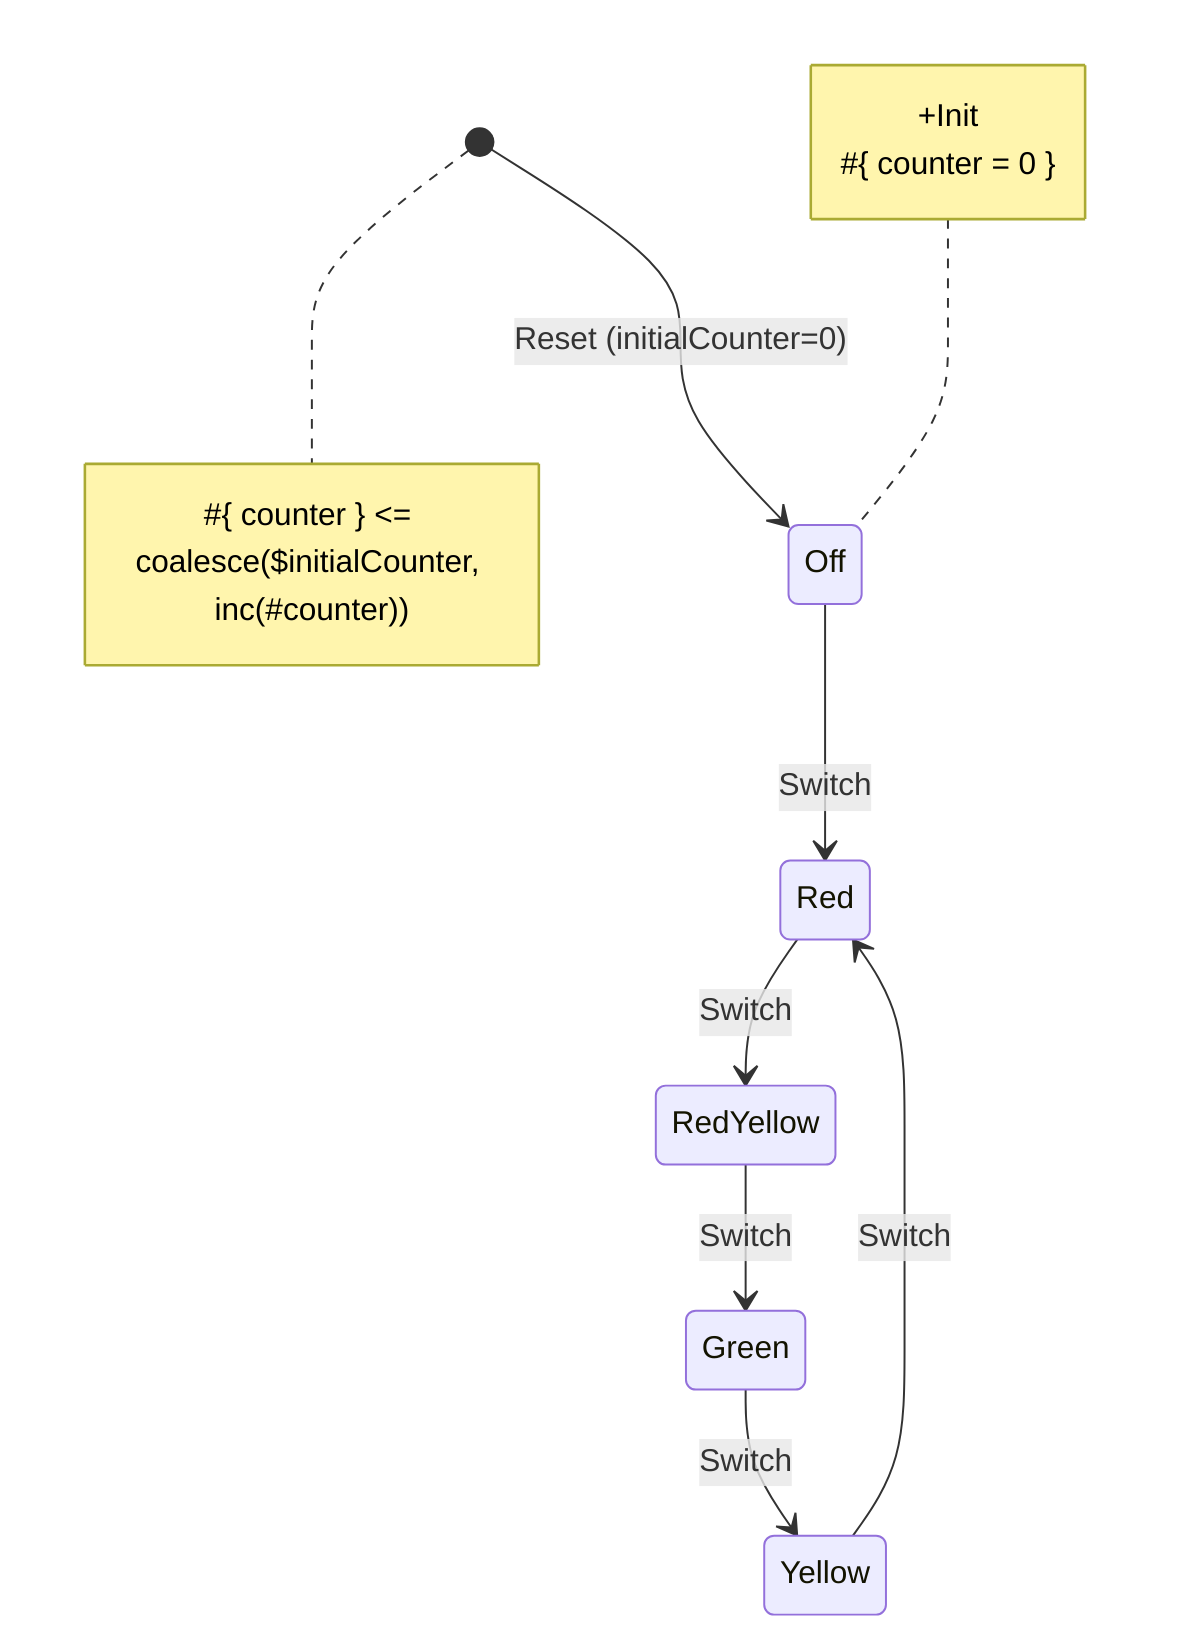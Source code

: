stateDiagram-v2
	[*] --> Off: Reset (initialCounter=0)
	Off --> Red: Switch
	Red --> RedYellow: Switch
	RedYellow --> Green: Switch
	Green --> Yellow: Switch
	Yellow --> Red: Switch
note right of [*]
#{ counter } <= coalesce($initialCounter, inc(#counter))
end note

note left of Off
+Init
#{ counter = 0 }
end note